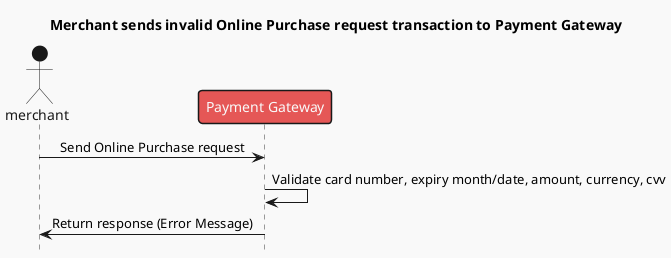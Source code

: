 @startuml
!theme mars

title Merchant sends invalid Online Purchase request transaction to Payment Gateway
skinparam sequenceMessageAlign center
hide footbox
actor merchant

participant "Payment Gateway" as PaymentGateway

merchant -> PaymentGateway : Send Online Purchase request
PaymentGateway -> PaymentGateway : Validate card number, expiry month/date, amount, currency, cvv

PaymentGateway -> merchant : Return response (Error Message)

@enduml